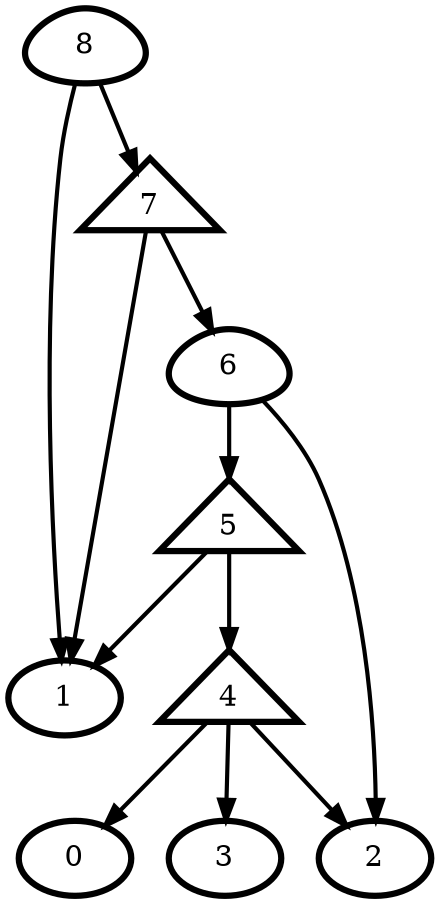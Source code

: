 digraph G {
    0 [penwidth=3,label="0"]
    1 [penwidth=3,label="1"]
    2 [penwidth=3,label="2"]
    3 [penwidth=3,label="3"]
    4 [penwidth=3,label="6",shape = "egg"]
    5 [penwidth=3,label="4",shape = "triangle"]
    6 [penwidth=3,label="5",shape = "triangle"]
    7 [penwidth=3,label="7",shape = "triangle"]
    8 [penwidth=3,label="8",shape = "egg"]

    5 -> 2 [penwidth=2]
    5 -> 0 [penwidth=2]
    5 -> 3 [penwidth=2]
    6 -> 1 [penwidth=2]
    6 -> 5 [penwidth=2]
    4 -> 2 [penwidth=2]
    4 -> 6 [penwidth=2]
    7 -> 4 [penwidth=2]
    7 -> 1 [penwidth=2]
    8 -> 7 [penwidth=2]
    8 -> 1 [penwidth=2]
}